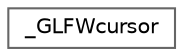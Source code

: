 digraph "类继承关系图"
{
 // LATEX_PDF_SIZE
  bgcolor="transparent";
  edge [fontname=Helvetica,fontsize=10,labelfontname=Helvetica,labelfontsize=10];
  node [fontname=Helvetica,fontsize=10,shape=box,height=0.2,width=0.4];
  rankdir="LR";
  Node0 [id="Node000000",label="_GLFWcursor",height=0.2,width=0.4,color="grey40", fillcolor="white", style="filled",URL="$struct___g_l_f_wcursor.html",tooltip=" "];
}
